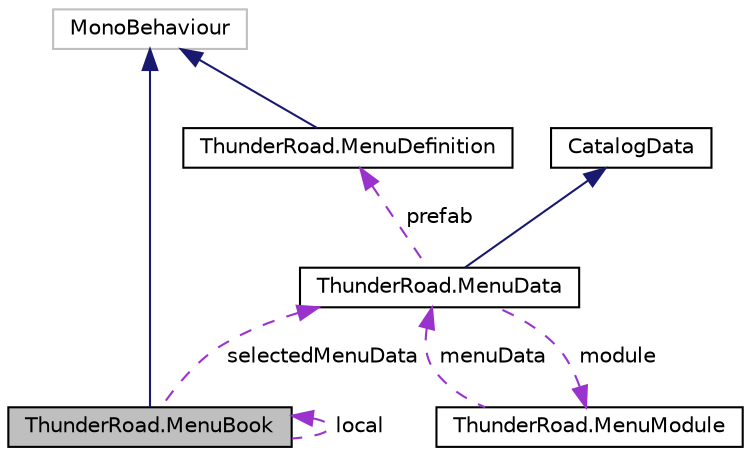 digraph "ThunderRoad.MenuBook"
{
 // LATEX_PDF_SIZE
  edge [fontname="Helvetica",fontsize="10",labelfontname="Helvetica",labelfontsize="10"];
  node [fontname="Helvetica",fontsize="10",shape=record];
  Node1 [label="ThunderRoad.MenuBook",height=0.2,width=0.4,color="black", fillcolor="grey75", style="filled", fontcolor="black",tooltip="Class MenuBook. Implements the UnityEngine.MonoBehaviour"];
  Node2 -> Node1 [dir="back",color="midnightblue",fontsize="10",style="solid",fontname="Helvetica"];
  Node2 [label="MonoBehaviour",height=0.2,width=0.4,color="grey75", fillcolor="white", style="filled",tooltip=" "];
  Node1 -> Node1 [dir="back",color="darkorchid3",fontsize="10",style="dashed",label=" local" ,fontname="Helvetica"];
  Node3 -> Node1 [dir="back",color="darkorchid3",fontsize="10",style="dashed",label=" selectedMenuData" ,fontname="Helvetica"];
  Node3 [label="ThunderRoad.MenuData",height=0.2,width=0.4,color="black", fillcolor="white", style="filled",URL="$class_thunder_road_1_1_menu_data.html",tooltip="Class MenuData. Implements the ThunderRoad.CatalogData"];
  Node4 -> Node3 [dir="back",color="midnightblue",fontsize="10",style="solid",fontname="Helvetica"];
  Node4 [label="CatalogData",height=0.2,width=0.4,color="black", fillcolor="white", style="filled",URL="$class_thunder_road_1_1_catalog_data.html",tooltip="Class CatalogData."];
  Node5 -> Node3 [dir="back",color="darkorchid3",fontsize="10",style="dashed",label=" prefab" ,fontname="Helvetica"];
  Node5 [label="ThunderRoad.MenuDefinition",height=0.2,width=0.4,color="black", fillcolor="white", style="filled",URL="$class_thunder_road_1_1_menu_definition.html",tooltip="Class MenuDefinition. Implements the UnityEngine.MonoBehaviour"];
  Node2 -> Node5 [dir="back",color="midnightblue",fontsize="10",style="solid",fontname="Helvetica"];
  Node6 -> Node3 [dir="back",color="darkorchid3",fontsize="10",style="dashed",label=" module" ,fontname="Helvetica"];
  Node6 [label="ThunderRoad.MenuModule",height=0.2,width=0.4,color="black", fillcolor="white", style="filled",URL="$class_thunder_road_1_1_menu_module.html",tooltip="Class MenuModule."];
  Node3 -> Node6 [dir="back",color="darkorchid3",fontsize="10",style="dashed",label=" menuData" ,fontname="Helvetica"];
}
